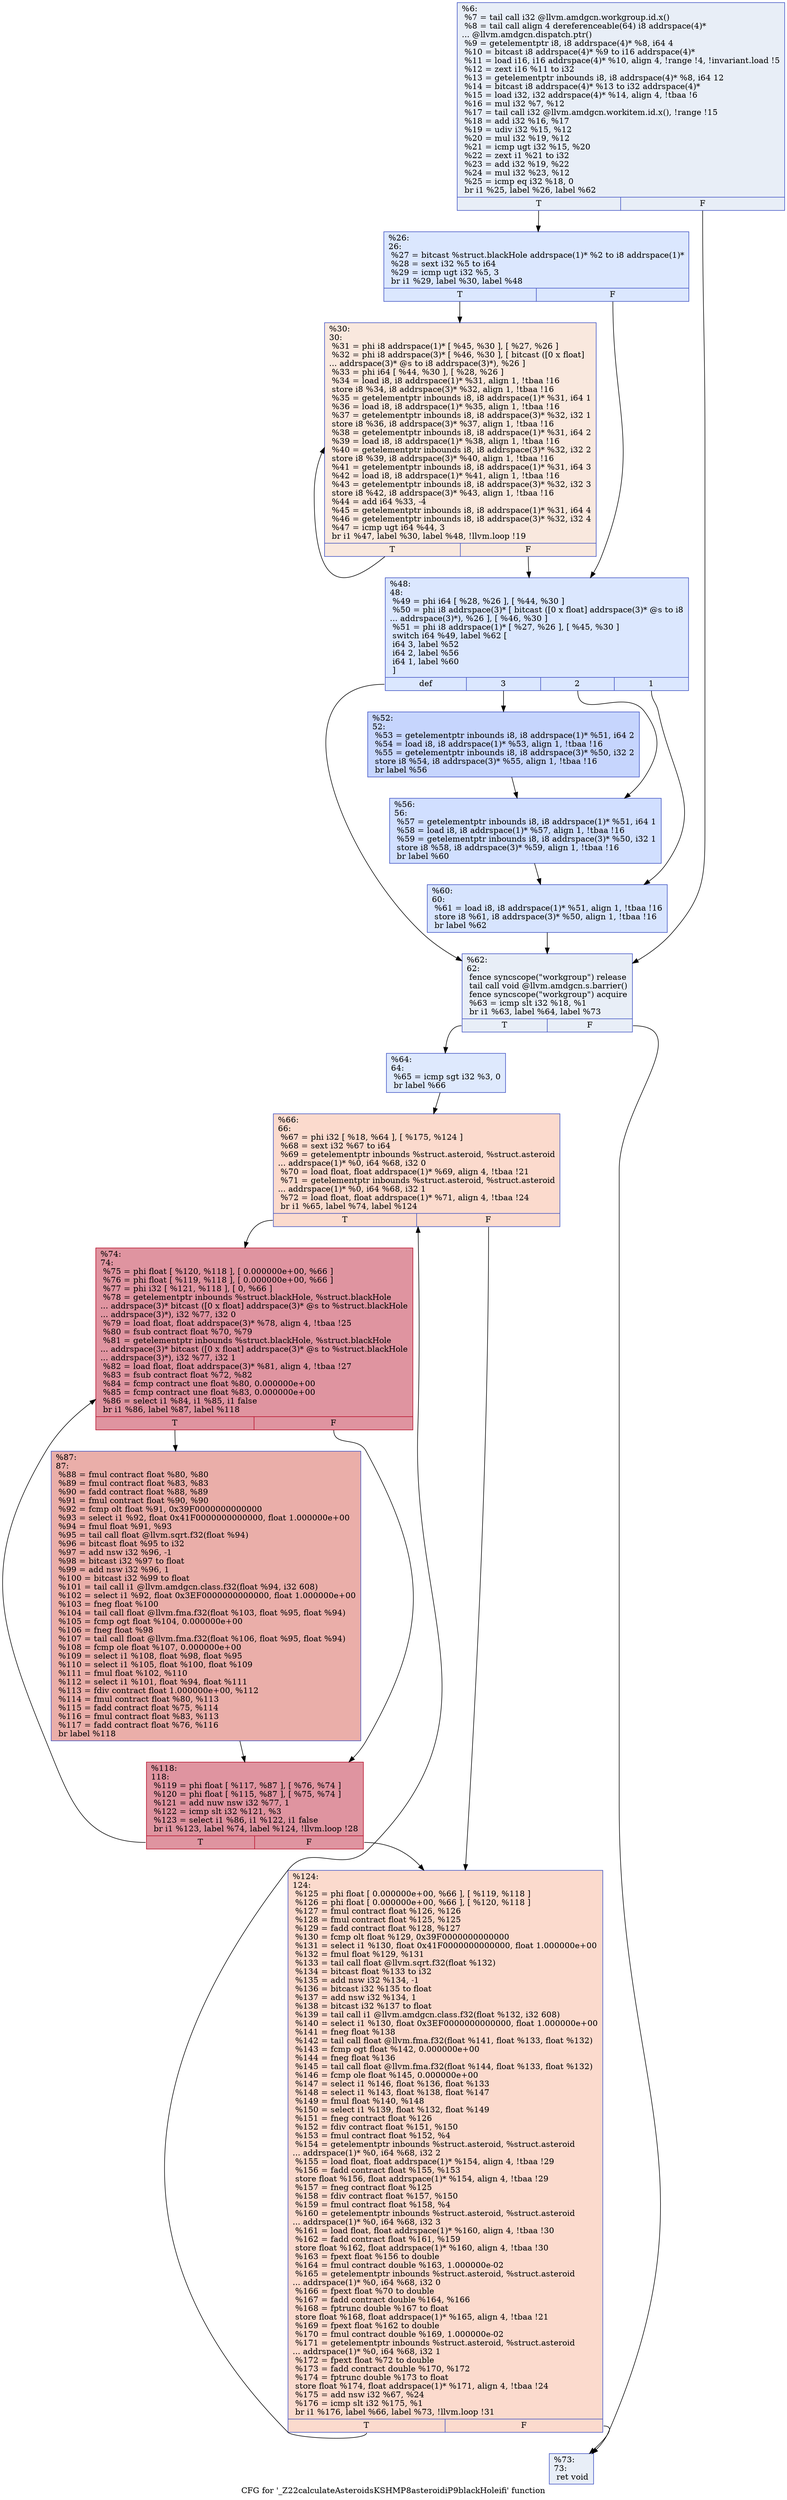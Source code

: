 digraph "CFG for '_Z22calculateAsteroidsKSHMP8asteroidiP9blackHoleifi' function" {
	label="CFG for '_Z22calculateAsteroidsKSHMP8asteroidiP9blackHoleifi' function";

	Node0x5d87430 [shape=record,color="#3d50c3ff", style=filled, fillcolor="#cbd8ee70",label="{%6:\l  %7 = tail call i32 @llvm.amdgcn.workgroup.id.x()\l  %8 = tail call align 4 dereferenceable(64) i8 addrspace(4)*\l... @llvm.amdgcn.dispatch.ptr()\l  %9 = getelementptr i8, i8 addrspace(4)* %8, i64 4\l  %10 = bitcast i8 addrspace(4)* %9 to i16 addrspace(4)*\l  %11 = load i16, i16 addrspace(4)* %10, align 4, !range !4, !invariant.load !5\l  %12 = zext i16 %11 to i32\l  %13 = getelementptr inbounds i8, i8 addrspace(4)* %8, i64 12\l  %14 = bitcast i8 addrspace(4)* %13 to i32 addrspace(4)*\l  %15 = load i32, i32 addrspace(4)* %14, align 4, !tbaa !6\l  %16 = mul i32 %7, %12\l  %17 = tail call i32 @llvm.amdgcn.workitem.id.x(), !range !15\l  %18 = add i32 %16, %17\l  %19 = udiv i32 %15, %12\l  %20 = mul i32 %19, %12\l  %21 = icmp ugt i32 %15, %20\l  %22 = zext i1 %21 to i32\l  %23 = add i32 %19, %22\l  %24 = mul i32 %23, %12\l  %25 = icmp eq i32 %18, 0\l  br i1 %25, label %26, label %62\l|{<s0>T|<s1>F}}"];
	Node0x5d87430:s0 -> Node0x5d89960;
	Node0x5d87430:s1 -> Node0x5d899f0;
	Node0x5d89960 [shape=record,color="#3d50c3ff", style=filled, fillcolor="#aec9fc70",label="{%26:\l26:                                               \l  %27 = bitcast %struct.blackHole addrspace(1)* %2 to i8 addrspace(1)*\l  %28 = sext i32 %5 to i64\l  %29 = icmp ugt i32 %5, 3\l  br i1 %29, label %30, label %48\l|{<s0>T|<s1>F}}"];
	Node0x5d89960:s0 -> Node0x5d89ca0;
	Node0x5d89960:s1 -> Node0x5d89d30;
	Node0x5d89ca0 [shape=record,color="#3d50c3ff", style=filled, fillcolor="#f2cab570",label="{%30:\l30:                                               \l  %31 = phi i8 addrspace(1)* [ %45, %30 ], [ %27, %26 ]\l  %32 = phi i8 addrspace(3)* [ %46, %30 ], [ bitcast ([0 x float]\l... addrspace(3)* @s to i8 addrspace(3)*), %26 ]\l  %33 = phi i64 [ %44, %30 ], [ %28, %26 ]\l  %34 = load i8, i8 addrspace(1)* %31, align 1, !tbaa !16\l  store i8 %34, i8 addrspace(3)* %32, align 1, !tbaa !16\l  %35 = getelementptr inbounds i8, i8 addrspace(1)* %31, i64 1\l  %36 = load i8, i8 addrspace(1)* %35, align 1, !tbaa !16\l  %37 = getelementptr inbounds i8, i8 addrspace(3)* %32, i32 1\l  store i8 %36, i8 addrspace(3)* %37, align 1, !tbaa !16\l  %38 = getelementptr inbounds i8, i8 addrspace(1)* %31, i64 2\l  %39 = load i8, i8 addrspace(1)* %38, align 1, !tbaa !16\l  %40 = getelementptr inbounds i8, i8 addrspace(3)* %32, i32 2\l  store i8 %39, i8 addrspace(3)* %40, align 1, !tbaa !16\l  %41 = getelementptr inbounds i8, i8 addrspace(1)* %31, i64 3\l  %42 = load i8, i8 addrspace(1)* %41, align 1, !tbaa !16\l  %43 = getelementptr inbounds i8, i8 addrspace(3)* %32, i32 3\l  store i8 %42, i8 addrspace(3)* %43, align 1, !tbaa !16\l  %44 = add i64 %33, -4\l  %45 = getelementptr inbounds i8, i8 addrspace(1)* %31, i64 4\l  %46 = getelementptr inbounds i8, i8 addrspace(3)* %32, i32 4\l  %47 = icmp ugt i64 %44, 3\l  br i1 %47, label %30, label %48, !llvm.loop !19\l|{<s0>T|<s1>F}}"];
	Node0x5d89ca0:s0 -> Node0x5d89ca0;
	Node0x5d89ca0:s1 -> Node0x5d89d30;
	Node0x5d89d30 [shape=record,color="#3d50c3ff", style=filled, fillcolor="#aec9fc70",label="{%48:\l48:                                               \l  %49 = phi i64 [ %28, %26 ], [ %44, %30 ]\l  %50 = phi i8 addrspace(3)* [ bitcast ([0 x float] addrspace(3)* @s to i8\l... addrspace(3)*), %26 ], [ %46, %30 ]\l  %51 = phi i8 addrspace(1)* [ %27, %26 ], [ %45, %30 ]\l  switch i64 %49, label %62 [\l    i64 3, label %52\l    i64 2, label %56\l    i64 1, label %60\l  ]\l|{<s0>def|<s1>3|<s2>2|<s3>1}}"];
	Node0x5d89d30:s0 -> Node0x5d899f0;
	Node0x5d89d30:s1 -> Node0x5d8bad0;
	Node0x5d89d30:s2 -> Node0x5d8bb20;
	Node0x5d89d30:s3 -> Node0x5d8bbb0;
	Node0x5d8bad0 [shape=record,color="#3d50c3ff", style=filled, fillcolor="#7ea1fa70",label="{%52:\l52:                                               \l  %53 = getelementptr inbounds i8, i8 addrspace(1)* %51, i64 2\l  %54 = load i8, i8 addrspace(1)* %53, align 1, !tbaa !16\l  %55 = getelementptr inbounds i8, i8 addrspace(3)* %50, i32 2\l  store i8 %54, i8 addrspace(3)* %55, align 1, !tbaa !16\l  br label %56\l}"];
	Node0x5d8bad0 -> Node0x5d8bb20;
	Node0x5d8bb20 [shape=record,color="#3d50c3ff", style=filled, fillcolor="#96b7ff70",label="{%56:\l56:                                               \l  %57 = getelementptr inbounds i8, i8 addrspace(1)* %51, i64 1\l  %58 = load i8, i8 addrspace(1)* %57, align 1, !tbaa !16\l  %59 = getelementptr inbounds i8, i8 addrspace(3)* %50, i32 1\l  store i8 %58, i8 addrspace(3)* %59, align 1, !tbaa !16\l  br label %60\l}"];
	Node0x5d8bb20 -> Node0x5d8bbb0;
	Node0x5d8bbb0 [shape=record,color="#3d50c3ff", style=filled, fillcolor="#a5c3fe70",label="{%60:\l60:                                               \l  %61 = load i8, i8 addrspace(1)* %51, align 1, !tbaa !16\l  store i8 %61, i8 addrspace(3)* %50, align 1, !tbaa !16\l  br label %62\l}"];
	Node0x5d8bbb0 -> Node0x5d899f0;
	Node0x5d899f0 [shape=record,color="#3d50c3ff", style=filled, fillcolor="#cbd8ee70",label="{%62:\l62:                                               \l  fence syncscope(\"workgroup\") release\l  tail call void @llvm.amdgcn.s.barrier()\l  fence syncscope(\"workgroup\") acquire\l  %63 = icmp slt i32 %18, %1\l  br i1 %63, label %64, label %73\l|{<s0>T|<s1>F}}"];
	Node0x5d899f0:s0 -> Node0x5d8c7b0;
	Node0x5d899f0:s1 -> Node0x5d8c800;
	Node0x5d8c7b0 [shape=record,color="#3d50c3ff", style=filled, fillcolor="#b5cdfa70",label="{%64:\l64:                                               \l  %65 = icmp sgt i32 %3, 0\l  br label %66\l}"];
	Node0x5d8c7b0 -> Node0x5d8a380;
	Node0x5d8a380 [shape=record,color="#3d50c3ff", style=filled, fillcolor="#f7ac8e70",label="{%66:\l66:                                               \l  %67 = phi i32 [ %18, %64 ], [ %175, %124 ]\l  %68 = sext i32 %67 to i64\l  %69 = getelementptr inbounds %struct.asteroid, %struct.asteroid\l... addrspace(1)* %0, i64 %68, i32 0\l  %70 = load float, float addrspace(1)* %69, align 4, !tbaa !21\l  %71 = getelementptr inbounds %struct.asteroid, %struct.asteroid\l... addrspace(1)* %0, i64 %68, i32 1\l  %72 = load float, float addrspace(1)* %71, align 4, !tbaa !24\l  br i1 %65, label %74, label %124\l|{<s0>T|<s1>F}}"];
	Node0x5d8a380:s0 -> Node0x5d8d2c0;
	Node0x5d8a380:s1 -> Node0x5d8a440;
	Node0x5d8c800 [shape=record,color="#3d50c3ff", style=filled, fillcolor="#cbd8ee70",label="{%73:\l73:                                               \l  ret void\l}"];
	Node0x5d8d2c0 [shape=record,color="#b70d28ff", style=filled, fillcolor="#b70d2870",label="{%74:\l74:                                               \l  %75 = phi float [ %120, %118 ], [ 0.000000e+00, %66 ]\l  %76 = phi float [ %119, %118 ], [ 0.000000e+00, %66 ]\l  %77 = phi i32 [ %121, %118 ], [ 0, %66 ]\l  %78 = getelementptr inbounds %struct.blackHole, %struct.blackHole\l... addrspace(3)* bitcast ([0 x float] addrspace(3)* @s to %struct.blackHole\l... addrspace(3)*), i32 %77, i32 0\l  %79 = load float, float addrspace(3)* %78, align 4, !tbaa !25\l  %80 = fsub contract float %70, %79\l  %81 = getelementptr inbounds %struct.blackHole, %struct.blackHole\l... addrspace(3)* bitcast ([0 x float] addrspace(3)* @s to %struct.blackHole\l... addrspace(3)*), i32 %77, i32 1\l  %82 = load float, float addrspace(3)* %81, align 4, !tbaa !27\l  %83 = fsub contract float %72, %82\l  %84 = fcmp contract une float %80, 0.000000e+00\l  %85 = fcmp contract une float %83, 0.000000e+00\l  %86 = select i1 %84, i1 %85, i1 false\l  br i1 %86, label %87, label %118\l|{<s0>T|<s1>F}}"];
	Node0x5d8d2c0:s0 -> Node0x5d8ea20;
	Node0x5d8d2c0:s1 -> Node0x5d8d450;
	Node0x5d8ea20 [shape=record,color="#3d50c3ff", style=filled, fillcolor="#d0473d70",label="{%87:\l87:                                               \l  %88 = fmul contract float %80, %80\l  %89 = fmul contract float %83, %83\l  %90 = fadd contract float %88, %89\l  %91 = fmul contract float %90, %90\l  %92 = fcmp olt float %91, 0x39F0000000000000\l  %93 = select i1 %92, float 0x41F0000000000000, float 1.000000e+00\l  %94 = fmul float %91, %93\l  %95 = tail call float @llvm.sqrt.f32(float %94)\l  %96 = bitcast float %95 to i32\l  %97 = add nsw i32 %96, -1\l  %98 = bitcast i32 %97 to float\l  %99 = add nsw i32 %96, 1\l  %100 = bitcast i32 %99 to float\l  %101 = tail call i1 @llvm.amdgcn.class.f32(float %94, i32 608)\l  %102 = select i1 %92, float 0x3EF0000000000000, float 1.000000e+00\l  %103 = fneg float %100\l  %104 = tail call float @llvm.fma.f32(float %103, float %95, float %94)\l  %105 = fcmp ogt float %104, 0.000000e+00\l  %106 = fneg float %98\l  %107 = tail call float @llvm.fma.f32(float %106, float %95, float %94)\l  %108 = fcmp ole float %107, 0.000000e+00\l  %109 = select i1 %108, float %98, float %95\l  %110 = select i1 %105, float %100, float %109\l  %111 = fmul float %102, %110\l  %112 = select i1 %101, float %94, float %111\l  %113 = fdiv contract float 1.000000e+00, %112\l  %114 = fmul contract float %80, %113\l  %115 = fadd contract float %75, %114\l  %116 = fmul contract float %83, %113\l  %117 = fadd contract float %76, %116\l  br label %118\l}"];
	Node0x5d8ea20 -> Node0x5d8d450;
	Node0x5d8d450 [shape=record,color="#b70d28ff", style=filled, fillcolor="#b70d2870",label="{%118:\l118:                                              \l  %119 = phi float [ %117, %87 ], [ %76, %74 ]\l  %120 = phi float [ %115, %87 ], [ %75, %74 ]\l  %121 = add nuw nsw i32 %77, 1\l  %122 = icmp slt i32 %121, %3\l  %123 = select i1 %86, i1 %122, i1 false\l  br i1 %123, label %74, label %124, !llvm.loop !28\l|{<s0>T|<s1>F}}"];
	Node0x5d8d450:s0 -> Node0x5d8d2c0;
	Node0x5d8d450:s1 -> Node0x5d8a440;
	Node0x5d8a440 [shape=record,color="#3d50c3ff", style=filled, fillcolor="#f7ac8e70",label="{%124:\l124:                                              \l  %125 = phi float [ 0.000000e+00, %66 ], [ %119, %118 ]\l  %126 = phi float [ 0.000000e+00, %66 ], [ %120, %118 ]\l  %127 = fmul contract float %126, %126\l  %128 = fmul contract float %125, %125\l  %129 = fadd contract float %128, %127\l  %130 = fcmp olt float %129, 0x39F0000000000000\l  %131 = select i1 %130, float 0x41F0000000000000, float 1.000000e+00\l  %132 = fmul float %129, %131\l  %133 = tail call float @llvm.sqrt.f32(float %132)\l  %134 = bitcast float %133 to i32\l  %135 = add nsw i32 %134, -1\l  %136 = bitcast i32 %135 to float\l  %137 = add nsw i32 %134, 1\l  %138 = bitcast i32 %137 to float\l  %139 = tail call i1 @llvm.amdgcn.class.f32(float %132, i32 608)\l  %140 = select i1 %130, float 0x3EF0000000000000, float 1.000000e+00\l  %141 = fneg float %138\l  %142 = tail call float @llvm.fma.f32(float %141, float %133, float %132)\l  %143 = fcmp ogt float %142, 0.000000e+00\l  %144 = fneg float %136\l  %145 = tail call float @llvm.fma.f32(float %144, float %133, float %132)\l  %146 = fcmp ole float %145, 0.000000e+00\l  %147 = select i1 %146, float %136, float %133\l  %148 = select i1 %143, float %138, float %147\l  %149 = fmul float %140, %148\l  %150 = select i1 %139, float %132, float %149\l  %151 = fneg contract float %126\l  %152 = fdiv contract float %151, %150\l  %153 = fmul contract float %152, %4\l  %154 = getelementptr inbounds %struct.asteroid, %struct.asteroid\l... addrspace(1)* %0, i64 %68, i32 2\l  %155 = load float, float addrspace(1)* %154, align 4, !tbaa !29\l  %156 = fadd contract float %155, %153\l  store float %156, float addrspace(1)* %154, align 4, !tbaa !29\l  %157 = fneg contract float %125\l  %158 = fdiv contract float %157, %150\l  %159 = fmul contract float %158, %4\l  %160 = getelementptr inbounds %struct.asteroid, %struct.asteroid\l... addrspace(1)* %0, i64 %68, i32 3\l  %161 = load float, float addrspace(1)* %160, align 4, !tbaa !30\l  %162 = fadd contract float %161, %159\l  store float %162, float addrspace(1)* %160, align 4, !tbaa !30\l  %163 = fpext float %156 to double\l  %164 = fmul contract double %163, 1.000000e-02\l  %165 = getelementptr inbounds %struct.asteroid, %struct.asteroid\l... addrspace(1)* %0, i64 %68, i32 0\l  %166 = fpext float %70 to double\l  %167 = fadd contract double %164, %166\l  %168 = fptrunc double %167 to float\l  store float %168, float addrspace(1)* %165, align 4, !tbaa !21\l  %169 = fpext float %162 to double\l  %170 = fmul contract double %169, 1.000000e-02\l  %171 = getelementptr inbounds %struct.asteroid, %struct.asteroid\l... addrspace(1)* %0, i64 %68, i32 1\l  %172 = fpext float %72 to double\l  %173 = fadd contract double %170, %172\l  %174 = fptrunc double %173 to float\l  store float %174, float addrspace(1)* %171, align 4, !tbaa !24\l  %175 = add nsw i32 %67, %24\l  %176 = icmp slt i32 %175, %1\l  br i1 %176, label %66, label %73, !llvm.loop !31\l|{<s0>T|<s1>F}}"];
	Node0x5d8a440:s0 -> Node0x5d8a380;
	Node0x5d8a440:s1 -> Node0x5d8c800;
}
